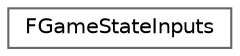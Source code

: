 digraph "Graphical Class Hierarchy"
{
 // INTERACTIVE_SVG=YES
 // LATEX_PDF_SIZE
  bgcolor="transparent";
  edge [fontname=Helvetica,fontsize=10,labelfontname=Helvetica,labelfontsize=10];
  node [fontname=Helvetica,fontsize=10,shape=box,height=0.2,width=0.4];
  rankdir="LR";
  Node0 [id="Node000000",label="FGameStateInputs",height=0.2,width=0.4,color="grey40", fillcolor="white", style="filled",URL="$d1/dc6/structFGameStateInputs.html",tooltip=" "];
}
